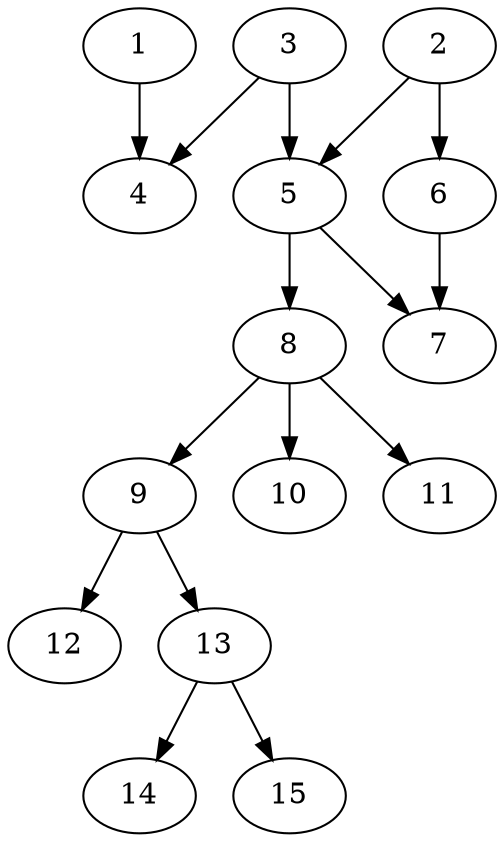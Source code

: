// DAG (tier=1-easy, mode=data, n=15, ccr=0.315, fat=0.500, density=0.384, regular=0.777, jump=0.086, mindata=1048576, maxdata=8388608)
// DAG automatically generated by daggen at Sun Aug 24 16:33:32 2025
// /home/ermia/Project/Environments/daggen/bin/daggen --dot --ccr 0.315 --fat 0.500 --regular 0.777 --density 0.384 --jump 0.086 --mindata 1048576 --maxdata 8388608 -n 15 
digraph G {
  1 [size="247800611035240", alpha="0.11", expect_size="123900305517620"]
  1 -> 4 [size ="23902029873152"]
  2 [size="238483023680277315584", alpha="0.02", expect_size="119241511840138657792"]
  2 -> 5 [size ="307653339250688"]
  2 -> 6 [size ="307653339250688"]
  3 [size="86927945464465588224", alpha="0.11", expect_size="43463972732232794112"]
  3 -> 4 [size ="156986725367808"]
  3 -> 5 [size ="156986725367808"]
  4 [size="423729415891653", alpha="0.09", expect_size="211864707945826"]
  5 [size="31007441695400787968", alpha="0.17", expect_size="15503720847700393984"]
  5 -> 7 [size ="78958812987392"]
  5 -> 8 [size ="78958812987392"]
  6 [size="17203563188205912064", alpha="0.08", expect_size="8601781594102956032"]
  6 -> 7 [size ="53313303216128"]
  7 [size="6647639277663862", alpha="0.08", expect_size="3323819638831931"]
  8 [size="12225907862394252", alpha="0.18", expect_size="6112953931197126"]
  8 -> 9 [size ="373535730040832"]
  8 -> 10 [size ="373535730040832"]
  8 -> 11 [size ="373535730040832"]
  9 [size="3774237580989353", alpha="0.04", expect_size="1887118790494676"]
  9 -> 12 [size ="169265869094912"]
  9 -> 13 [size ="169265869094912"]
  10 [size="256894611419444543488", alpha="0.04", expect_size="128447305709722271744"]
  11 [size="547902474587476066304", alpha="0.20", expect_size="273951237293738033152"]
  12 [size="66880699600476307456", alpha="0.14", expect_size="33440349800238153728"]
  13 [size="12106483764426292", alpha="0.04", expect_size="6053241882213146"]
  13 -> 14 [size ="539155037683712"]
  13 -> 15 [size ="539155037683712"]
  14 [size="1527131033998152", alpha="0.10", expect_size="763565516999076"]
  15 [size="174582401783969087488", alpha="0.08", expect_size="87291200891984543744"]
}